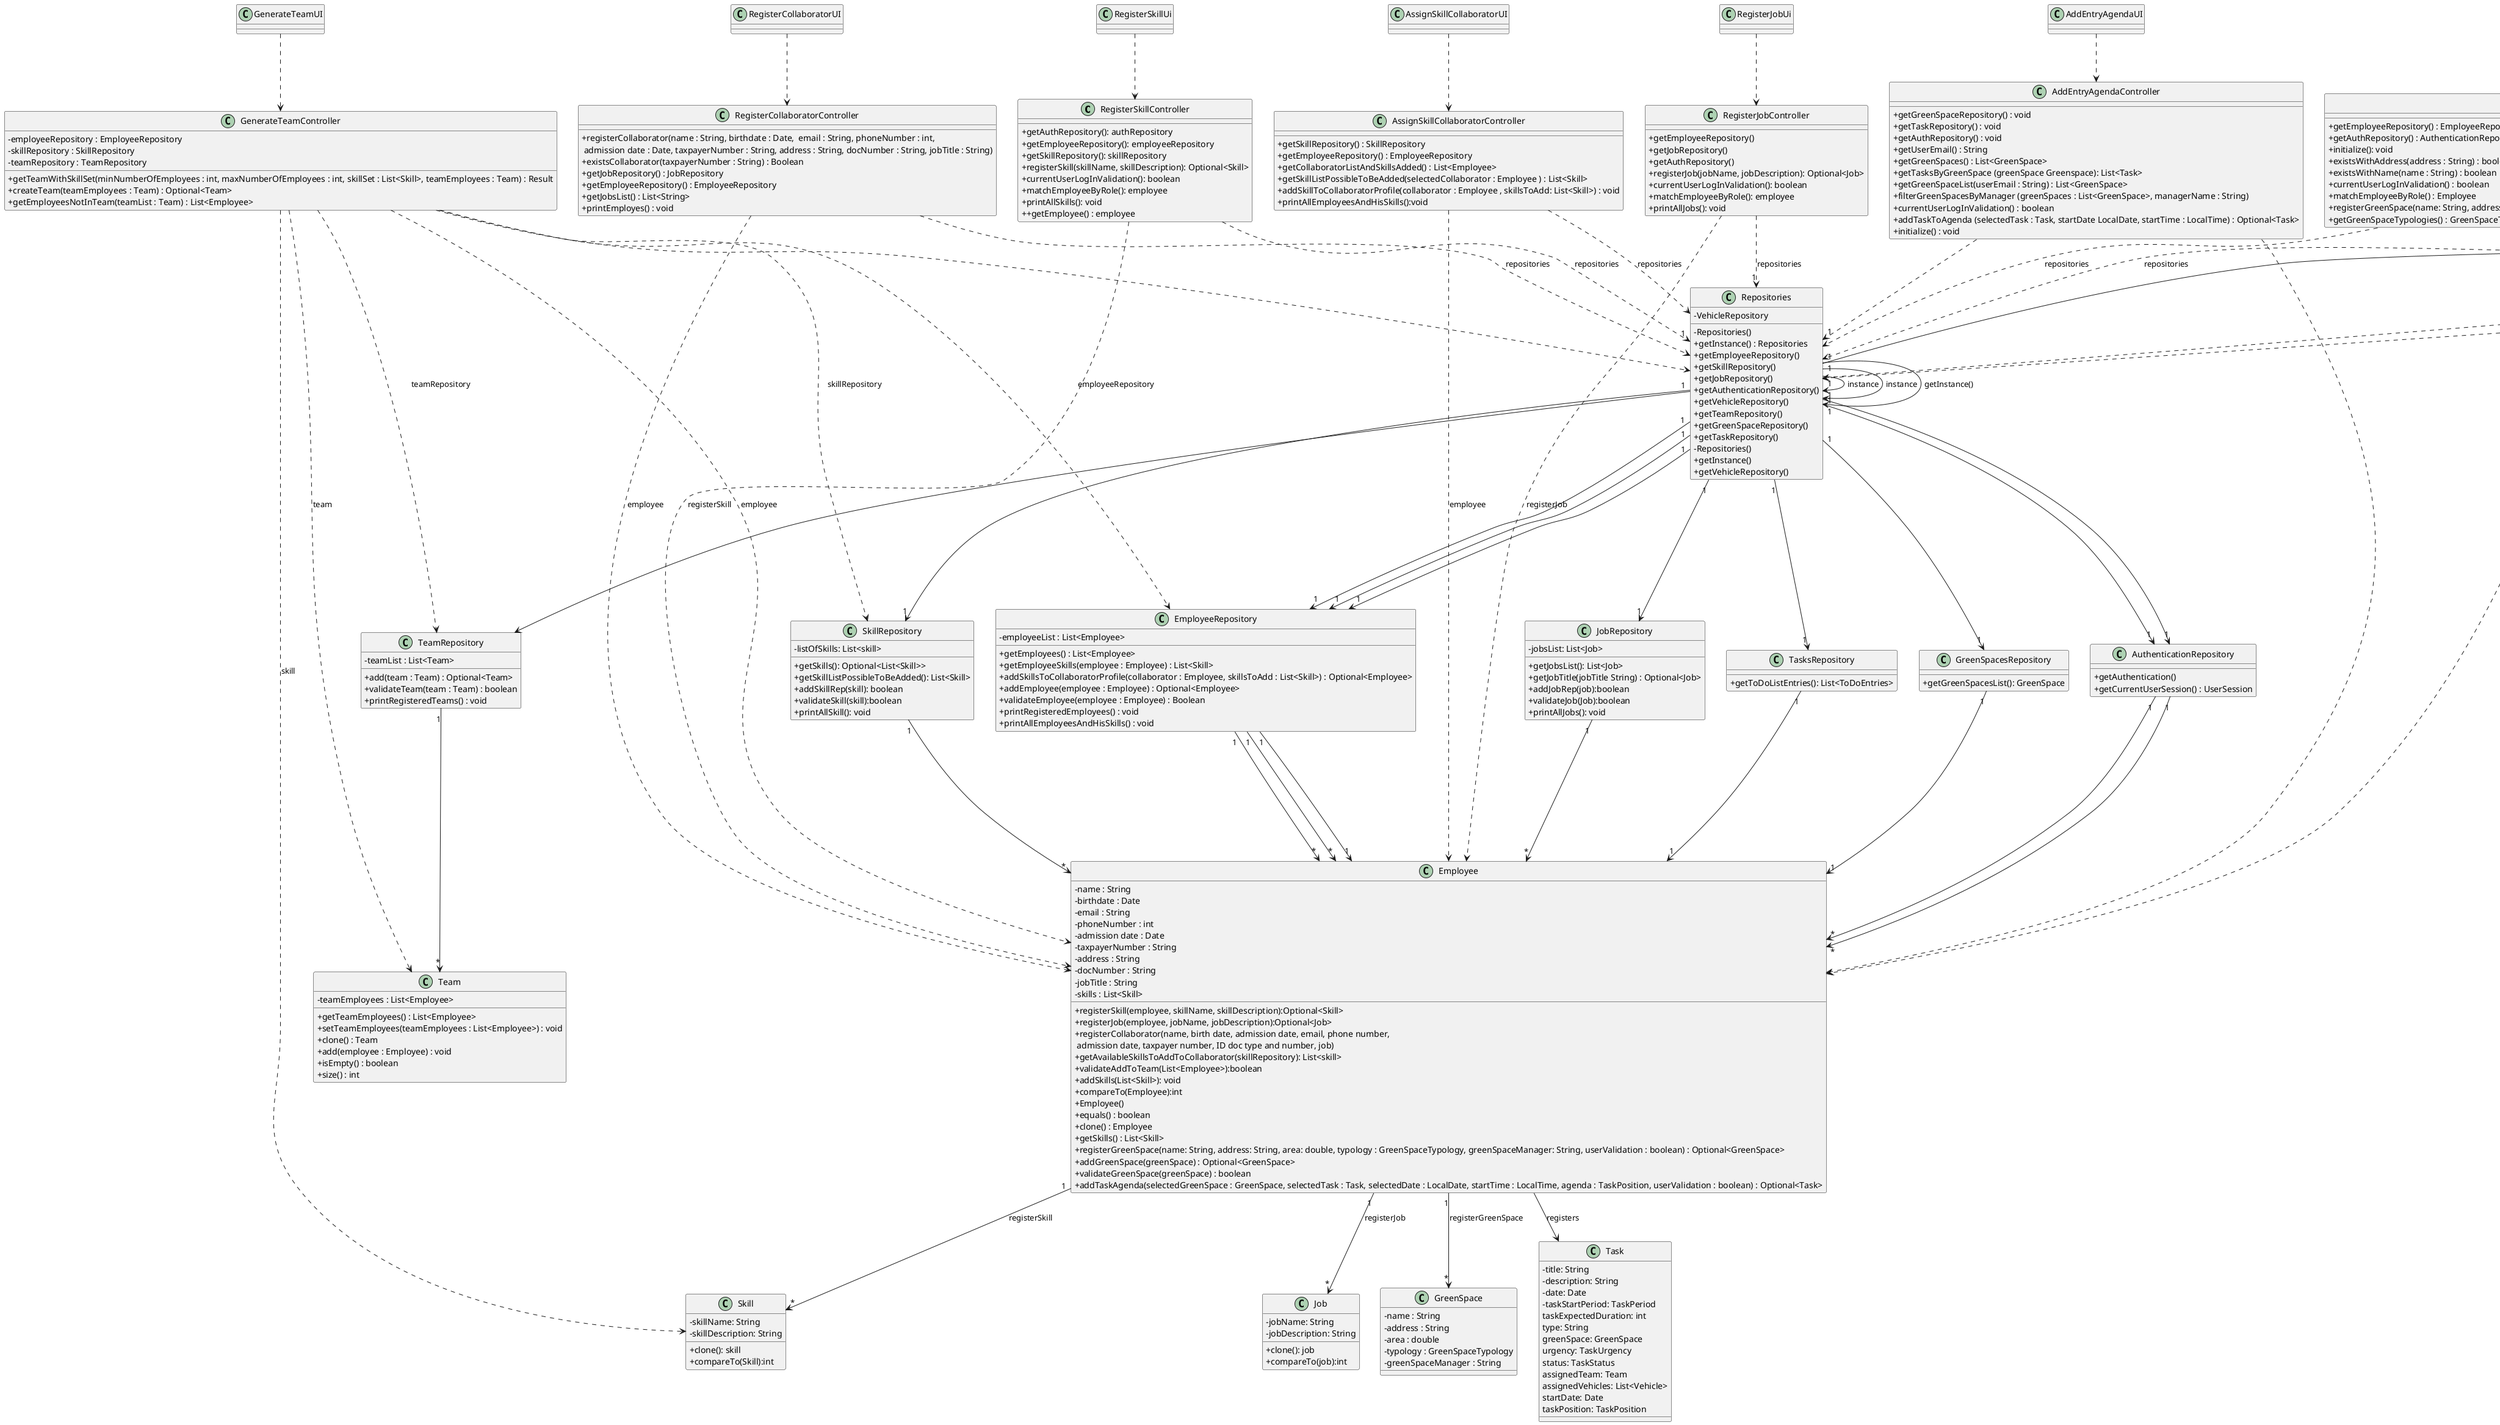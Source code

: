 @startuml
skinparam classAttributeIconSize 0

'class ApplicationSession
'{
'  +static getInstance()
'  +getCurrentSession()
'}
'
'class UserSession
'{
'  +isLoggedInWithRole(USER_ROLE)
'}
'
'class "{NameOfUC}Controller" {
'    + {NameOfUC}Controller()
'    + methodX(...)
'}






class RegisterSkillController{
    +getAuthRepository(): authRepository
    +getEmployeeRepository(): employeeRepository
    +getSkillRepository(): skillRepository
    +registerSkill(skillName, skillDescription): Optional<Skill>
    +currentUserLogInValidation(): boolean
    + matchEmployeeByRole(): employee
    + printAllSkills(): void
    + +getEmployee() : employee

}

class EmployeeRepository{

-employeeList : List<Employee>
+getEmployees() : List<Employee>
+getEmployeeSkills(employee : Employee) : List<Skill>
+addSkillsToCollaboratorProfile(collaborator : Employee, skillsToAdd : List<Skill>) : Optional<Employee>
+addEmployee(employee : Employee) : Optional<Employee>
+validateEmployee(employee : Employee) : Boolean
+printRegisteredEmployees() : void
+printAllEmployeesAndHisSkills() : void



}

class Skill{
-skillName: String
-skillDescription: String
+clone(): skill
+compareTo(Skill):int

}


class Repositories {
    - Repositories()
    + getInstance() : Repositories
    + getEmployeeRepository()
    + getSkillRepository()
    + getJobRepository()
    + getAuthenticationRepository()
    + getVehicleRepository()
    + getTeamRepository()
    + getGreenSpaceRepository()
    + getTaskRepository()

}

class Employee{
    -name : String
    -birthdate : Date
    -email : String
    -phoneNumber : int
    -admission date : Date
    -taxpayerNumber : String
    -address : String
    -docNumber : String
    -jobTitle : String
    -skills : List<Skill>

    +registerSkill(employee, skillName, skillDescription):Optional<Skill>
    +registerJob(employee, jobName, jobDescription):Optional<Job>
    +registerCollaborator(name, birth date, admission date, email, phone number,\n admission date, taxpayer number, ID doc type and number, job)
    +getAvailableSkillsToAddToCollaborator(skillRepository): List<skill>
    +validateAddToTeam(List<Employee>):boolean
    +addSkills(List<Skill>): void
    +compareTo(Employee):int
    +Employee()
    +equals() : boolean
    +clone() : Employee
    + getSkills() : List<Skill>
    +registerGreenSpace(name: String, address: String, area: double, typology : GreenSpaceTypology, greenSpaceManager: String, userValidation : boolean) : Optional<GreenSpace>
    +addGreenSpace(greenSpace) : Optional<GreenSpace>
    +validateGreenSpace(greenSpace) : boolean
    + addTaskAgenda(selectedGreenSpace : GreenSpace, selectedTask : Task, selectedDate : LocalDate, startTime : LocalTime, agenda : TaskPosition, userValidation : boolean) : Optional<Task>


}

RegisterSkillUi ..> RegisterSkillController

RegisterSkillController ..> "1" Repositories : repositories

Repositories -> Repositories : instance
RegisterSkillController ..>Employee: registerSkill

Repositories "1" --> "1" EmployeeRepository

EmployeeRepository "1"--> "*"Employee
Employee "1"  -->  "*"Skill : registerSkill

RegisterCollaboratorController ..> Employee : employee






class RegisterJobController{

    +getEmployeeRepository()
    +getJobRepository()
    +getAuthRepository()
    +registerJob(jobName, jobDescription): Optional<Job>
    +currentUserLogInValidation(): boolean
    +matchEmployeeByRole(): employee
    +printAllJobs(): void

}



class Job{
-jobName: String
-jobDescription: String
+clone(): job
+compareTo(job):int
}

RegisterJobUi ..> RegisterJobController

RegisterJobController ..> "1" Repositories : repositories

RegisterJobController ..>Employee: registerJob

Employee "1"  -->  "*"Job : registerJob









class RegisterCollaboratorUI {

}

class RegisterCollaboratorController {

    + registerCollaborator(name : String, birthdate : Date,  email : String, phoneNumber : int,\n admission date : Date, taxpayerNumber : String, address : String, docNumber : String, jobTitle : String)
    + existsCollaborator(taxpayerNumber : String) : Boolean
    + getJobRepository() : JobRepository
    + getEmployeeRepository() : EmployeeRepository
    + getJobsList() : List<String>
    + printEmployes() : void

}




class AuthenticationRepository {
    +getAuthentication()
    +getCurrentUserSession() : UserSession
}
class JobRepository {
    -jobsList: List<Job>
    +getJobsList(): List<Job>
    +getJobTitle(jobTitle String) : Optional<Job>
    +addJobRep(job):boolean
    +validateJob(Job):boolean
    +printAllJobs(): void
}



RegisterCollaboratorController ..> Repositories: repositories
JobRepository "1" --> "*" Employee

AuthenticationRepository "1"--> "*" Employee
Repositories "1" --> "1" JobRepository
Repositories "1" --> "1" AuthenticationRepository
RegisterCollaboratorUI ..> RegisterCollaboratorController








class AssignSkillCollaboratorUI {

}

class AssignSkillCollaboratorController {
    +getSkillRepository() : SkillRepository
    +getEmployeeRepository() : EmployeeRepository
    +getCollaboratorListAndSkillsAdded() : List<Employee>
    +getSkillListPossibleToBeAdded(selectedCollaborator : Employee ) : List<Skill>
    +addSkillToCollaboratorProfile(collaborator : Employee , skillsToAdd: List<Skill>) : void
    +printAllEmployeesAndHisSkills():void
}

class SkillRepository {
    -listOfSkills: List<skill>
    +getSkills(): Optional<List<Skill>>
    +getSkillListPossibleToBeAdded(): List<Skill>
    +addSkillRep(skill): boolean
    +validateSkill(skill):boolean
    +printAllSkill(): void


}


AssignSkillCollaboratorController ..> Repositories: repositories


Repositories "1" --> "1" SkillRepository
SkillRepository "1"--> "*" Employee


AssignSkillCollaboratorController ..> Employee : employee



AssignSkillCollaboratorUI ..> AssignSkillCollaboratorController






'
'class VFMUI {
'    +run()
'}
'

class RegisterCheckUpUI {
}

class CheckUpController {
    +CheckUpController(getVehicleRepository)
    +getInstance()
    +registerCheckUp(licensePlate: String, checkUpDate: Date, kmAtCheckUp: double)
}






class CheckUp {
-kmAtLastCheckUp: double
-checkUpDate: Date
+CheckUp(kmAtLastCheckUp: double, checkUpDate: Date)
+getKmAtLastCheckUp() : double
- double kmAtLastCheckUp
+ getCheckUpDate()
}


RegisterCheckUpUI ..> CheckUpController: 1..1
CheckUpController ..> Repositories

VehicleRepository "1" --> "*" Vehicle
'Vehicle --> checkUp
CheckUpController ..> Vehicle
CheckUpController ..> VehicleRepository
'VFMUI --> RegisterCheckUpUI





class CreateVehicleUI {
}

class CreateVehicleController {
    + createVehicle(registrationPlate : String, brand : String, model : String\n                        , type : String, tare : double\n                        , grossWeight : double, currentKm : double\n                        , registerDate : Date, acquisitionDate : Date\n                        , checkUpKmFrequency : double, checkUpKm : double) : Optional<Vehicle>
    + getVehicleRepository() : VehicleRepository
}


class VehicleRepository {
    - vehiclesList : List<Vehicle>

    + getVehicle(registrationPlate : String) : Vehicle
    + getVehicles() : List<Vehicle>
    + updateVehicle(vehicle : Vehicle) : void
    + existsVehicle(registrationPlate : String) : Boolean
    + add(vehicle : Vehicle) : Optional<Vehicle>
}

class Vehicle {
    - registrationPlate : String
    - brand : String
    - model : String
    - type : String
    - tare : double
    - grossWeight : double
    - currentKm : double
    - registerDate : Date
    - acquisitionDate : Date
    - checkUpKmFrequency : double
    - checkUpKm : double
    - KmAtLastCheckUp : double
    - checkUps : ArrayList<CheckUp>

    -validateVehicle(String registrationPlate)
    + clone() : Vehicle
    +registerCheckUp(double kmAtLastCheckUp, Date checkUpDate)
    +getCheckUpList()
    +compareTo()
    +Vehicle()
    +setLastCheckUpDate(checkUpDate: Date)
    +getVehicleDetails() : VehicleDetails
    + isCheckUpDue() : boolean
}

CreateVehicleUI ..> CreateVehicleController

CreateVehicleController ..> Repositories : repositories
CreateVehicleController ..> VehicleRepository : vehicleRepository
CreateVehicleController ..> Vehicle : vehicle









class GenerateTeamUI {

}

class GenerateTeamController {
    - employeeRepository : EmployeeRepository
    - skillRepository : SkillRepository
    - teamRepository : TeamRepository
    + getTeamWithSkillSet(minNumberOfEmployees : int, maxNumberOfEmployees : int, skillSet : List<Skill>, teamEmployees : Team) : Result
    + createTeam(teamEmployees : Team) : Optional<Team>
    + getEmployeesNotInTeam(teamList : Team) : List<Employee>
}





class TeamRepository {
    - teamList : List<Team>
    + add(team : Team) : Optional<Team>
    + validateTeam(team : Team) : boolean
    + printRegisteredTeams() : void
}

class Team {
    - teamEmployees : List<Employee>
    + getTeamEmployees() : List<Employee>
    + setTeamEmployees(teamEmployees : List<Employee>) : void
    + clone() : Team
    + add(employee : Employee) : void
    + isEmpty() : boolean
    + size() : int
}




GenerateTeamUI ..> GenerateTeamController

GenerateTeamController ..> Repositories
GenerateTeamController ..> TeamRepository : teamRepository
GenerateTeamController ..> EmployeeRepository : employeeRepository
GenerateTeamController ..> SkillRepository : skillRepository
GenerateTeamController ..> Team : team
GenerateTeamController ..> Skill : skill
GenerateTeamController ..> Employee : employee


Repositories --> TeamRepository
TeamRepository "1" --> "*" Team






'class VFMUI {
'    +run()
'}

class RegisterCheckUpUI {
}

class CheckUpController {
    -getVehicleRepository()
    +CheckUpController(getVehicleRepository)
    +getInstance()
    +registerCheckUp(licensePlate: String, checkUpDate: Date, kmAtCheckUp: double)
}


Repositories "1" -> "1" VehicleRepository

Vehicle "1" --> "*" CheckUp : registerCheckUp


'VFMUI ..> RegisterCheckUpUI











class ListVehiclesDueToCheckUpUI {
'    -ListVehiclesDueToCheckUpController
'    +ListVehiclesDueToCheckUpUI()
'    +run()
'    +listVehiclesDueToCheckUp()
}

class ListVehiclesDueToCheckUpController {
    -VehicleRepository
    -getVehicleRepository()
    +ListVehiclesDueToCheckUpController()
    +vehiclesDueToCheckUp()
}

class Repositories {
    -VehicleRepository
    -Repositories()
    +getInstance()
    +getVehicleRepository()
}

class VehicleRepository {
    +List<Vehicle>()
    +getVehicle(String registrationPlate)
    +getVehicles(ArrayList<>(vehiclesList))
    +updateVehicle()
    +existsVehicle()
    +add()
    +validateVehicle()
}





class CheckUps {
+getSortedCheckUps() : List<CheckUp>
- ArrayList<CheckUp> checkUps
}


ListVehiclesDueToCheckUpUI "1" ..> "1" ListVehiclesDueToCheckUpController
ListVehiclesDueToCheckUpController "1" ..> "1" Repositories : repositories
ListVehiclesDueToCheckUpController "1" ..> "*" Vehicle
ListVehiclesDueToCheckUpController "1" ..> "1" VehicleRepository

Vehicle "1" --> "1" CheckUps :list check-ups
CheckUps "1" --> "*" CheckUp

class RegisterGreenSpaceUI {

}

class RegisterGreenSpaceController {
    + getEmployeeRepository() : EmployeeRepository
    + getAuthRepository() : AuthenticationRepository
    + initialize(): void
    + existsWithAddress(address : String) : boolean
    + existsWithName(name : String) : boolean
    + currentUserLogInValidation() : boolean
    + matchEmployeeByRole() : Employee
    + registerGreenSpace(name: String, address: String, area: double, typology : GreenSpaceTypology, greenSpaceManager: String) : Optional<GreenSpace>
    + getGreenSpaceTypologies() : GreenSpaceTypology[]
    }
class GreenSpace {
        -name : String
        -address : String
        -area : double
        -typology : GreenSpaceTypology
        - greenSpaceManager : String
}

RegisterGreenSpaceController ..> Repositories: repositories
RegisterGreenSpaceController ..> Employee
RegisterGreenSpaceUI ..> RegisterGreenSpaceController
Repositories -> Repositories : instance
EmployeeRepository "1" --> "*" Employee
AuthenticationRepository "1" --> "*" Employee
Employee "1" --> "*" GreenSpace : registerGreenSpace
Repositories "1" --> "1" EmployeeRepository
Repositories "1" --> "1" AuthenticationRepository


class AddEntryAgendaUI{

}

class AddEntryAgendaController{
+ getGreenSpaceRepository() : void
+ getTaskRepository() : void
+ getAuthRepository() : void
+ getUserEmail() : String
+ getGreenSpaces() : List<GreenSpace>
+ getTasksByGreenSpace (greenSpace Greenspace): List<Task>
+ getGreenSpaceList(userEmail : String) : List<GreenSpace>
+ filterGreenSpacesByManager (greenSpaces : List<GreenSpace>, managerName : String)
+ currentUserLogInValidation() : boolean
+ addTaskToAgenda (selectedTask : Task, startDate LocalDate, startTime : LocalTime) : Optional<Task>
+ initialize() : void


}
class TasksRepository{
 +getToDoListEntries(): List<ToDoEntries>
}
class GreenSpacesRepository{
+getGreenSpacesList(): GreenSpace
}
class Task{
    -title: String
    -description: String
    -date: Date
    -taskStartPeriod: TaskPeriod
    taskExpectedDuration: int
    type: String
    greenSpace: GreenSpace
    urgency: TaskUrgency
    status: TaskStatus
    assignedTeam: Team
    assignedVehicles: List<Vehicle>
    startDate: Date
    taskPosition: TaskPosition
}
AddEntryAgendaUI ..>AddEntryAgendaController

AddEntryAgendaController ..> "1" Repositories

Repositories "1" --> "1" Repositories : getInstance()
Repositories "1" --> "1" EmployeeRepository
Repositories "1" --> "1" TasksRepository
Repositories "1" --> "1" GreenSpacesRepository

AddEntryAgendaController ..>Employee

EmployeeRepository "1" --> "1" Employee
TasksRepository "1" --> "1" Employee
GreenSpacesRepository "1" --> "1" Employee

Employee --> Task: registers

@enduml